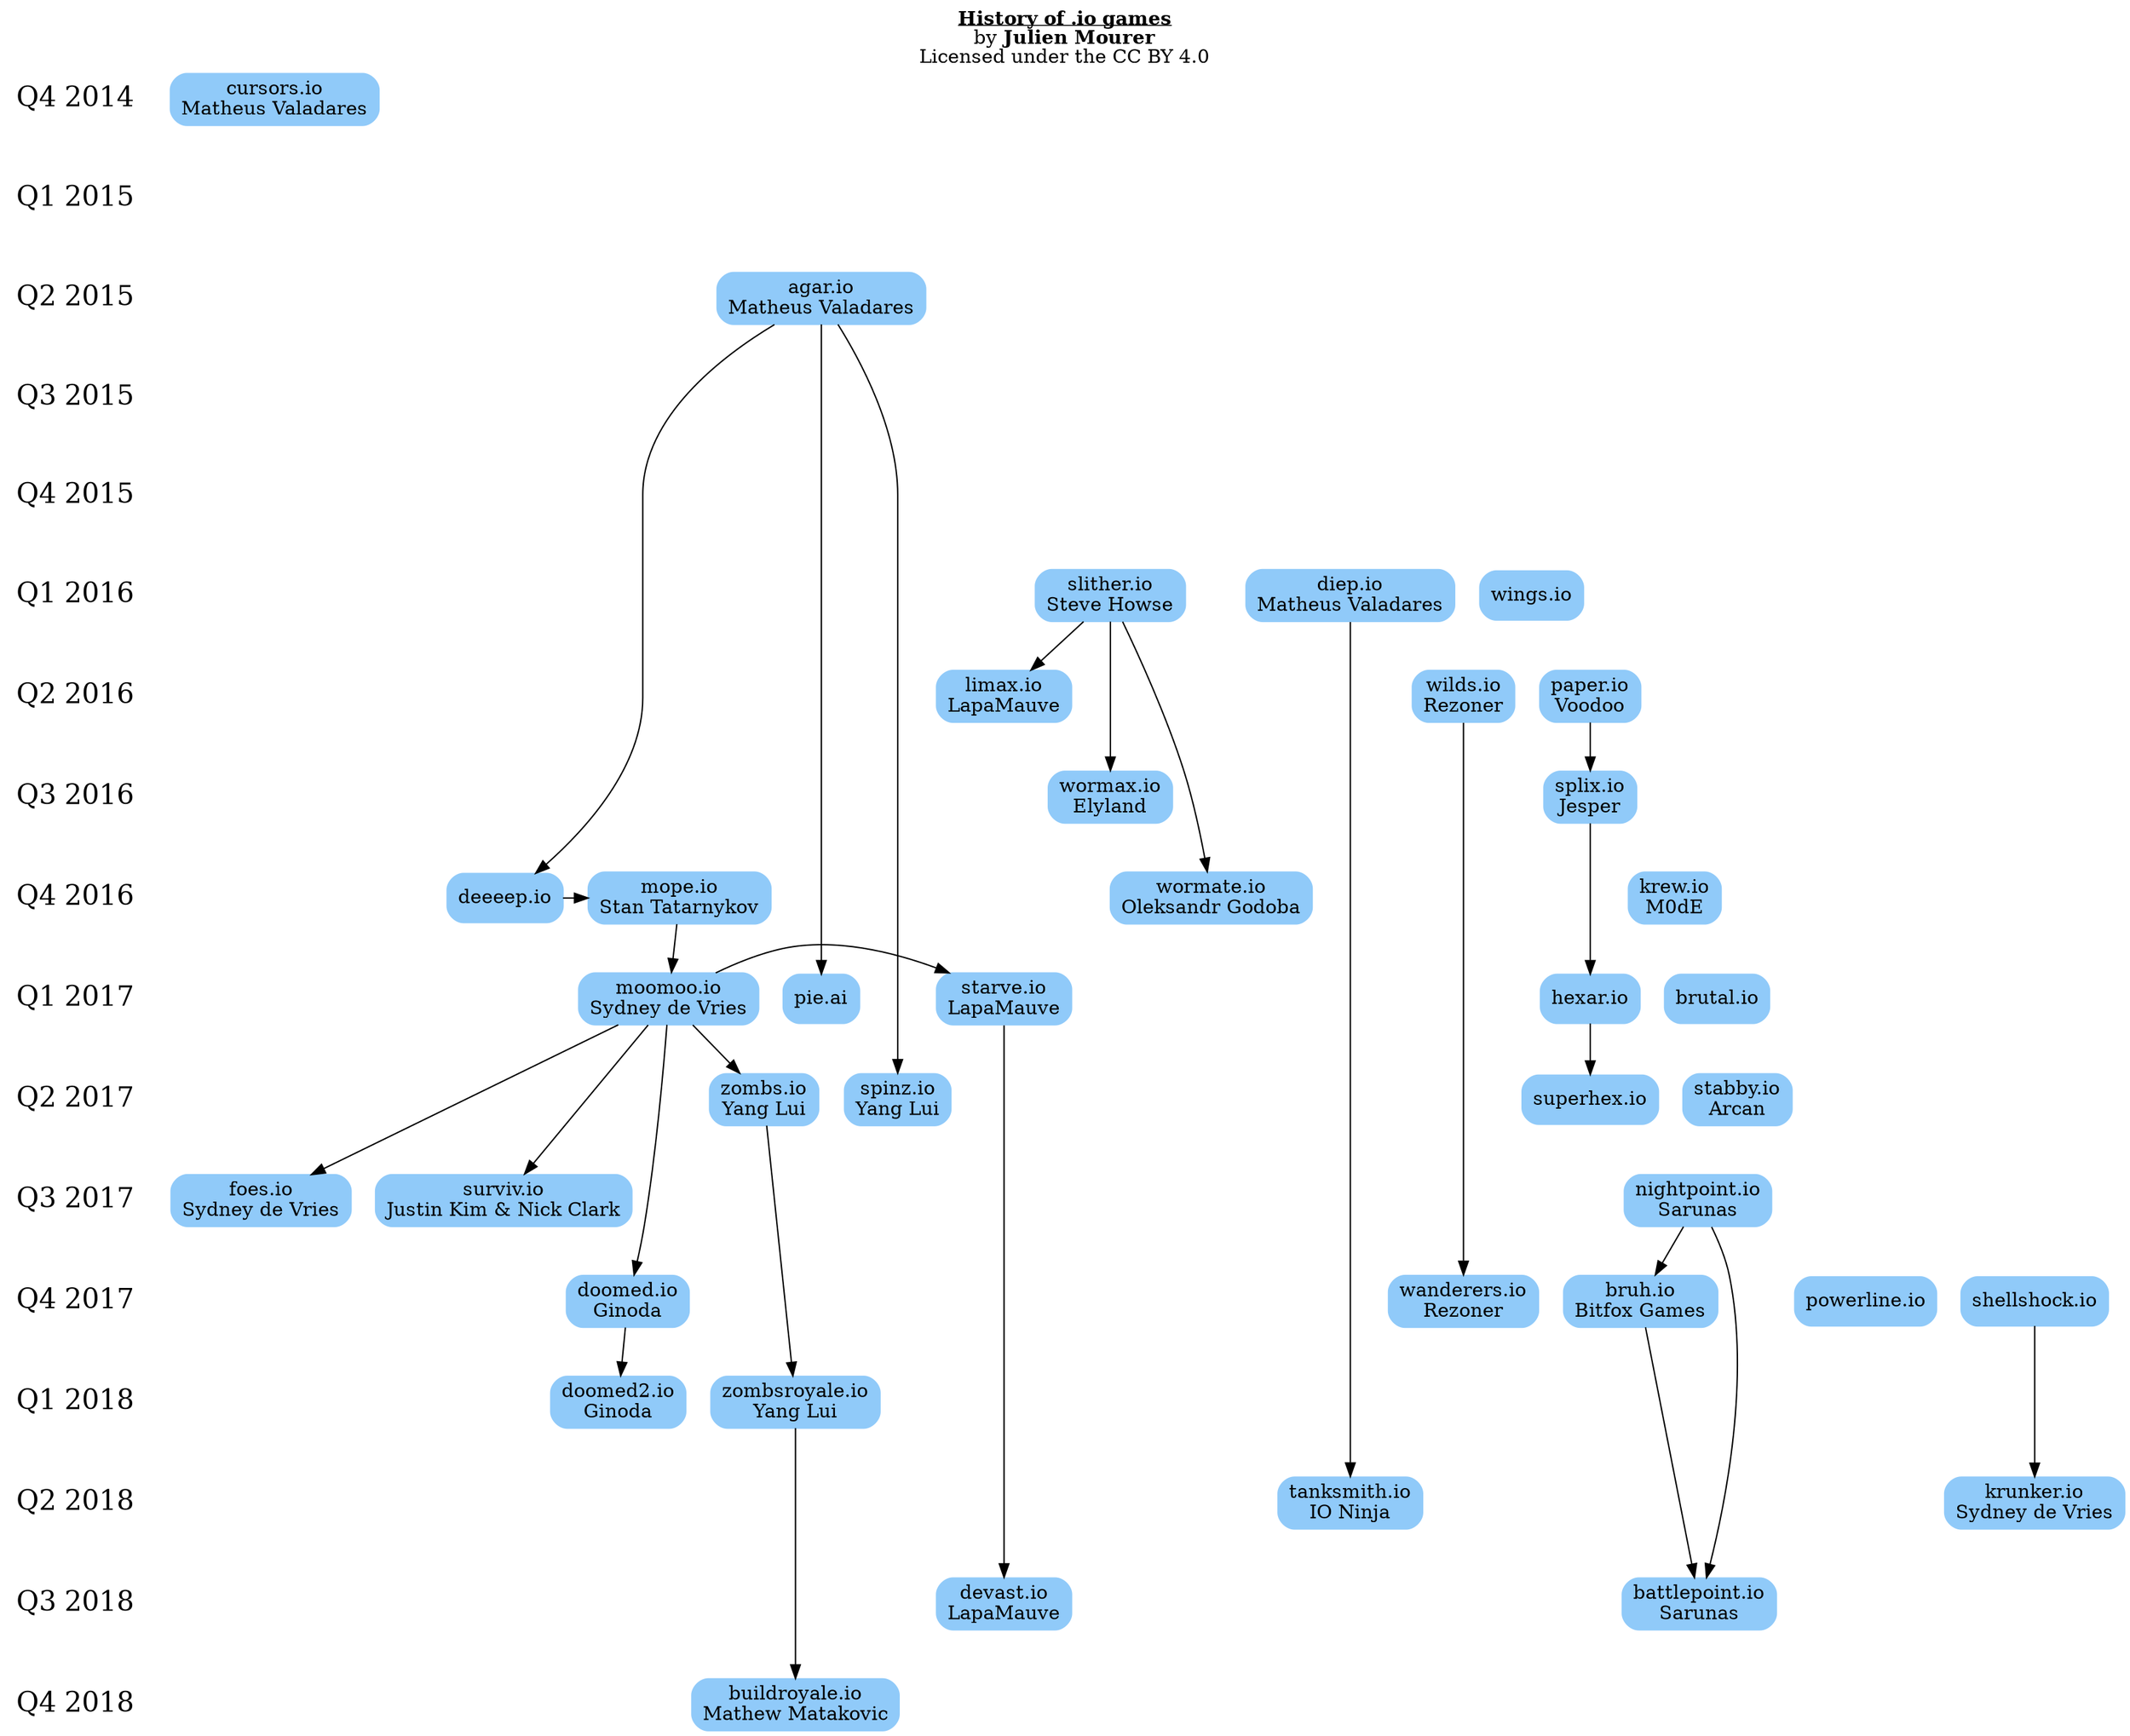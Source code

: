 digraph iogames {
    labelloc="t";
    label=<<u><b>History of .io games</b></u><br/>by <b>Julien Mourer</b><br/>Licensed under the CC BY 4.0>;

	{
		node [shape=none, color=white, fillcolor=white, fontsize=20, height=.5];
		edge [style=invis]

		{ "2014q4" [label="Q4 2014"] }
		{ "2015q1" [label="Q1 2015"] }
		{ "2015q2" [label="Q2 2015"] }
		{ "2015q3" [label="Q3 2015"] }
		{ "2015q4" [label="Q4 2015"] }
		{ "2016q1" [label="Q1 2016"] }
		{ "2016q2" [label="Q2 2016"] }
		{ "2016q3" [label="Q3 2016"] }
		{ "2016q4" [label="Q4 2016"] }
		{ "2017q1" [label="Q1 2017"] }
		{ "2017q2" [label="Q2 2017"] }
		{ "2017q3" [label="Q3 2017"] }
		{ "2017q4" [label="Q4 2017"] }
		{ "2018q1" [label="Q1 2018"] }
		{ "2018q2" [label="Q2 2018"] }
		{ "2018q3" [label="Q3 2018"] }
		{ "2018q4" [label="Q4 2018"] }

		"2014q4" ->
		"2015q1" -> "2015q2" -> "2015q3" -> "2015q4" ->
		"2016q1" -> "2016q2" -> "2016q3" -> "2016q4" ->
		"2017q1" -> "2017q2" -> "2017q3" -> "2017q4" ->
		"2018q1" -> "2018q2" -> "2018q3" -> "2018q4";
	}

	{
		node [color="#90caf9", style="rounded, filled", shape=box];
		{ rank=same; "2014q4"; "cursors.io" [label="\N\nMatheus Valadares"] }
		{ rank=same; "2015q2"; "agar.io" [label="\N\nMatheus Valadares"] } /* https://en.wikipedia.org/wiki/Agar.io */
		{ rank=same; "2016q1"; "slither.io" [label="\N\nSteve Howse"] } /* https://en.wikipedia.org/wiki/Slither.io */
		{ rank=same; "2016q1"; "diep.io" [label="\N\nMatheus Valadares"] }
		{ rank=same; "2016q1"; "wings.io" }
		{ rank=same; "2016q2"; "limax.io" [label="\N\nLapaMauve"] }
		{ rank=same; "2016q2"; "wilds.io" [label="\N\nRezoner"] }
		{ rank=same; "2016q3"; "wormax.io" [label="\N\nElyland"] }
		{ rank=same; "2016q4"; "deeeep.io" }
		{ rank=same; "2016q4"; "mope.io" [label="\N\nStan Tatarnykov"] }
		{ rank=same; "2016q4"; "wormate.io" [label="\N\nOleksandr Godoba"] }
		{ rank=same; "2016q2"; "paper.io" [label="\N\nVoodoo"] }
		{ rank=same; "2016q3"; "splix.io" [label="\N\nJesper"] }
		{ rank=same; "2016q4"; "krew.io" [label="\N\nM0dE"] }
		{ rank=same; "2017q1"; "brutal.io" }
		{ rank=same; "2017q1"; "hexar.io" }
		{ rank=same; "2017q1"; "pie.ai" }
		{ rank=same; "2017q1"; "moomoo.io" [label="\N\nSydney de Vries"] }
		{ rank=same; "2017q1"; "starve.io" [label="\N\nLapaMauve"] }
		{ rank=same; "2017q2"; "stabby.io" [label="\N\nArcan"] }
		{ rank=same; "2017q2"; "zombs.io" [label="\N\nYang Lui"] }
		{ rank=same; "2017q2"; "spinz.io" [label="\N\nYang Lui"] }
		{ rank=same; "2017q2"; "superhex.io" }
		{ rank=same; "2017q3"; "foes.io" [label="\N\nSydney de Vries"] }
		{ rank=same; "2017q3"; "surviv.io" [label="\N\nJustin Kim & Nick Clark"] } /* https://en.wikipedia.org/wiki/Surviv.io */
		{ rank=same; "2017q3"; "nightpoint.io" [label="\N\nSarunas"] }
		{ rank=same; "2017q4"; "powerline.io" }
		{ rank=same; "2017q4"; "doomed.io" [label="\N\nGinoda"] }
		{ rank=same; "2017q4"; "bruh.io" [label="\N\nBitfox Games"] }
		{ rank=same; "2017q4"; "wanderers.io" [label="\N\nRezoner"] }
		{ rank=same; "2017q4"; "shellshock.io" }
		{ rank=same; "2018q1"; "zombsroyale.io" [label="\N\nYang Lui"] }
		{ rank=same; "2018q1"; "doomed2.io" [label="\N\nGinoda"] }
		{ rank=same; "2018q2"; "tanksmith.io" [label="\N\nIO Ninja"] }
		{ rank=same; "2018q2"; "krunker.io" [label="\N\nSydney de Vries"] }
		{ rank=same; "2018q3"; "devast.io" [label="\N\nLapaMauve"] }
		{ rank=same; "2018q3"; "battlepoint.io" [label="\N\nSarunas"] }
		{ rank=same; "2018q4"; "buildroyale.io" [label="\N\nMathew Matakovic"] }

		"slither.io" -> "wormax.io";
		"slither.io" -> "wormate.io";
		"slither.io" -> "limax.io";
		"moomoo.io" -> "foes.io"
		"moomoo.io" -> "doomed.io"
		"moomoo.io" -> "starve.io"
		"moomoo.io" -> "surviv.io"
		"doomed.io" -> "doomed2.io"
		"nightpoint.io" -> "battlepoint.io"
		"nightpoint.io" -> "bruh.io"
		"bruh.io" -> "battlepoint.io"
		"zombs.io" -> "zombsroyale.io"
		"moomoo.io" -> "zombs.io"
		"zombsroyale.io" -> "buildroyale.io"
		"wilds.io" -> "wanderers.io"
		"agar.io" -> "spinz.io"
		"agar.io" -> "pie.ai"
		"starve.io" -> "devast.io"
		"paper.io" -> "splix.io"
		"splix.io" -> "hexar.io"
		"hexar.io" -> "superhex.io"
		"agar.io" -> "deeeep.io"
		"diep.io" -> "tanksmith.io"
		"deeeep.io" -> "mope.io"
		"mope.io" -> "moomoo.io"
		"shellshock.io" -> "krunker.io"
	}
}

